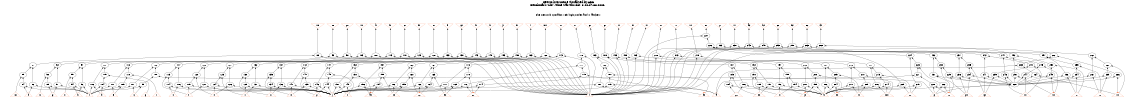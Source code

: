 # Network structure generated by ABC

digraph network {
size = "7.5,10";
center = true;
edge [dir = back];

{
  node [shape = plaintext];
  edge [style = invis];
  LevelTitle1 [label=""];
  LevelTitle2 [label=""];
  Level7 [label = ""];
  Level6 [label = ""];
  Level5 [label = ""];
  Level4 [label = ""];
  Level3 [label = ""];
  Level2 [label = ""];
  Level1 [label = ""];
  Level0 [label = ""];
  LevelTitle1 ->  LevelTitle2 ->  Level7 ->  Level6 ->  Level5 ->  Level4 ->  Level3 ->  Level2 ->  Level1 ->  Level0;
}

{
  rank = same;
  LevelTitle1;
  title1 [shape=plaintext,
          fontsize=20,
          fontname = "Times-Roman",
          label="Network structure visualized by ABC\nBenchmark \"cht\". Time was Thu Oct  8 20:27:38 2020. "
         ];
}

{
  rank = same;
  LevelTitle2;
  title2 [shape=plaintext,
          fontsize=18,
          fontname = "Times-Roman",
          label="The network contains 185 logic nodes and 0 latches.\n"
         ];
}

{
  rank = same;
  Level7;
  Node48 [label = "w0", shape = invtriangle, color = coral, fillcolor = coral];
  Node49 [label = "x0", shape = invtriangle, color = coral, fillcolor = coral];
  Node50 [label = "y0", shape = invtriangle, color = coral, fillcolor = coral];
  Node51 [label = "z0", shape = invtriangle, color = coral, fillcolor = coral];
  Node52 [label = "a1", shape = invtriangle, color = coral, fillcolor = coral];
  Node53 [label = "b1", shape = invtriangle, color = coral, fillcolor = coral];
  Node54 [label = "c1", shape = invtriangle, color = coral, fillcolor = coral];
  Node55 [label = "d1", shape = invtriangle, color = coral, fillcolor = coral];
  Node56 [label = "e1", shape = invtriangle, color = coral, fillcolor = coral];
  Node57 [label = "f1", shape = invtriangle, color = coral, fillcolor = coral];
  Node58 [label = "g1", shape = invtriangle, color = coral, fillcolor = coral];
  Node59 [label = "h1", shape = invtriangle, color = coral, fillcolor = coral];
  Node60 [label = "i1", shape = invtriangle, color = coral, fillcolor = coral];
  Node61 [label = "j1", shape = invtriangle, color = coral, fillcolor = coral];
  Node62 [label = "k1", shape = invtriangle, color = coral, fillcolor = coral];
  Node63 [label = "l1", shape = invtriangle, color = coral, fillcolor = coral];
  Node64 [label = "m1", shape = invtriangle, color = coral, fillcolor = coral];
  Node65 [label = "n1", shape = invtriangle, color = coral, fillcolor = coral];
  Node66 [label = "o1", shape = invtriangle, color = coral, fillcolor = coral];
  Node67 [label = "p1", shape = invtriangle, color = coral, fillcolor = coral];
  Node68 [label = "q1", shape = invtriangle, color = coral, fillcolor = coral];
  Node69 [label = "r1", shape = invtriangle, color = coral, fillcolor = coral];
  Node70 [label = "s1", shape = invtriangle, color = coral, fillcolor = coral];
  Node71 [label = "t1", shape = invtriangle, color = coral, fillcolor = coral];
  Node72 [label = "u1", shape = invtriangle, color = coral, fillcolor = coral];
  Node73 [label = "v1", shape = invtriangle, color = coral, fillcolor = coral];
  Node74 [label = "w1", shape = invtriangle, color = coral, fillcolor = coral];
  Node75 [label = "x1", shape = invtriangle, color = coral, fillcolor = coral];
  Node76 [label = "y1", shape = invtriangle, color = coral, fillcolor = coral];
  Node77 [label = "z1", shape = invtriangle, color = coral, fillcolor = coral];
  Node78 [label = "a2", shape = invtriangle, color = coral, fillcolor = coral];
  Node79 [label = "b2", shape = invtriangle, color = coral, fillcolor = coral];
  Node80 [label = "c2", shape = invtriangle, color = coral, fillcolor = coral];
  Node81 [label = "d2", shape = invtriangle, color = coral, fillcolor = coral];
  Node82 [label = "e2", shape = invtriangle, color = coral, fillcolor = coral];
  Node83 [label = "f2", shape = invtriangle, color = coral, fillcolor = coral];
}

{
  rank = same;
  Level6;
  Node227 [label = "227\n", shape = ellipse];
}

{
  rank = same;
  Level5;
  Node226 [label = "226\n", shape = ellipse];
  Node233 [label = "233\n", shape = ellipse];
  Node238 [label = "238\n", shape = ellipse];
  Node243 [label = "243\n", shape = ellipse];
  Node248 [label = "248\n", shape = ellipse];
  Node253 [label = "253\n", shape = ellipse];
  Node258 [label = "258\n", shape = ellipse];
  Node263 [label = "263\n", shape = ellipse];
  Node268 [label = "268\n", shape = ellipse];
}

{
  rank = same;
  Level4;
  Node88 [label = "88\n", shape = ellipse];
  Node93 [label = "93\n", shape = ellipse];
  Node98 [label = "98\n", shape = ellipse];
  Node103 [label = "103\n", shape = ellipse];
  Node108 [label = "108\n", shape = ellipse];
  Node113 [label = "113\n", shape = ellipse];
  Node118 [label = "118\n", shape = ellipse];
  Node123 [label = "123\n", shape = ellipse];
  Node128 [label = "128\n", shape = ellipse];
  Node133 [label = "133\n", shape = ellipse];
  Node138 [label = "138\n", shape = ellipse];
  Node143 [label = "143\n", shape = ellipse];
  Node148 [label = "148\n", shape = ellipse];
  Node153 [label = "153\n", shape = ellipse];
  Node158 [label = "158\n", shape = ellipse];
  Node163 [label = "163\n", shape = ellipse];
  Node168 [label = "168\n", shape = ellipse];
  Node173 [label = "173\n", shape = ellipse];
  Node178 [label = "178\n", shape = ellipse];
  Node183 [label = "183\n", shape = ellipse];
  Node188 [label = "188\n", shape = ellipse];
  Node193 [label = "193\n", shape = ellipse];
  Node198 [label = "198\n", shape = ellipse];
  Node203 [label = "203\n", shape = ellipse];
  Node208 [label = "208\n", shape = ellipse];
  Node213 [label = "213\n", shape = ellipse];
  Node218 [label = "218\n", shape = ellipse];
  Node224 [label = "224\n", shape = ellipse];
  Node232 [label = "232\n", shape = ellipse];
  Node237 [label = "237\n", shape = ellipse];
  Node242 [label = "242\n", shape = ellipse];
  Node247 [label = "247\n", shape = ellipse];
  Node252 [label = "252\n", shape = ellipse];
  Node257 [label = "257\n", shape = ellipse];
  Node262 [label = "262\n", shape = ellipse];
  Node267 [label = "267\n", shape = ellipse];
}

{
  rank = same;
  Level3;
  Node87 [label = "87\n", shape = ellipse];
  Node92 [label = "92\n", shape = ellipse];
  Node97 [label = "97\n", shape = ellipse];
  Node102 [label = "102\n", shape = ellipse];
  Node107 [label = "107\n", shape = ellipse];
  Node112 [label = "112\n", shape = ellipse];
  Node117 [label = "117\n", shape = ellipse];
  Node122 [label = "122\n", shape = ellipse];
  Node127 [label = "127\n", shape = ellipse];
  Node132 [label = "132\n", shape = ellipse];
  Node137 [label = "137\n", shape = ellipse];
  Node142 [label = "142\n", shape = ellipse];
  Node147 [label = "147\n", shape = ellipse];
  Node152 [label = "152\n", shape = ellipse];
  Node157 [label = "157\n", shape = ellipse];
  Node162 [label = "162\n", shape = ellipse];
  Node167 [label = "167\n", shape = ellipse];
  Node172 [label = "172\n", shape = ellipse];
  Node177 [label = "177\n", shape = ellipse];
  Node182 [label = "182\n", shape = ellipse];
  Node187 [label = "187\n", shape = ellipse];
  Node192 [label = "192\n", shape = ellipse];
  Node197 [label = "197\n", shape = ellipse];
  Node202 [label = "202\n", shape = ellipse];
  Node207 [label = "207\n", shape = ellipse];
  Node212 [label = "212\n", shape = ellipse];
  Node217 [label = "217\n", shape = ellipse];
  Node223 [label = "223\n", shape = ellipse];
  Node230 [label = "230\n", shape = ellipse];
  Node235 [label = "235\n", shape = ellipse];
  Node240 [label = "240\n", shape = ellipse];
  Node245 [label = "245\n", shape = ellipse];
  Node250 [label = "250\n", shape = ellipse];
  Node255 [label = "255\n", shape = ellipse];
  Node260 [label = "260\n", shape = ellipse];
  Node265 [label = "265\n", shape = ellipse];
}

{
  rank = same;
  Level2;
  Node85 [label = "85\n", shape = ellipse];
  Node90 [label = "90\n", shape = ellipse];
  Node95 [label = "95\n", shape = ellipse];
  Node100 [label = "100\n", shape = ellipse];
  Node105 [label = "105\n", shape = ellipse];
  Node110 [label = "110\n", shape = ellipse];
  Node115 [label = "115\n", shape = ellipse];
  Node120 [label = "120\n", shape = ellipse];
  Node125 [label = "125\n", shape = ellipse];
  Node130 [label = "130\n", shape = ellipse];
  Node135 [label = "135\n", shape = ellipse];
  Node140 [label = "140\n", shape = ellipse];
  Node145 [label = "145\n", shape = ellipse];
  Node150 [label = "150\n", shape = ellipse];
  Node155 [label = "155\n", shape = ellipse];
  Node160 [label = "160\n", shape = ellipse];
  Node165 [label = "165\n", shape = ellipse];
  Node170 [label = "170\n", shape = ellipse];
  Node175 [label = "175\n", shape = ellipse];
  Node180 [label = "180\n", shape = ellipse];
  Node185 [label = "185\n", shape = ellipse];
  Node190 [label = "190\n", shape = ellipse];
  Node195 [label = "195\n", shape = ellipse];
  Node200 [label = "200\n", shape = ellipse];
  Node205 [label = "205\n", shape = ellipse];
  Node210 [label = "210\n", shape = ellipse];
  Node215 [label = "215\n", shape = ellipse];
  Node221 [label = "221\n", shape = ellipse];
  Node229 [label = "229\n", shape = ellipse];
  Node231 [label = "231\n", shape = ellipse];
  Node234 [label = "234\n", shape = ellipse];
  Node236 [label = "236\n", shape = ellipse];
  Node239 [label = "239\n", shape = ellipse];
  Node241 [label = "241\n", shape = ellipse];
  Node244 [label = "244\n", shape = ellipse];
  Node246 [label = "246\n", shape = ellipse];
  Node249 [label = "249\n", shape = ellipse];
  Node251 [label = "251\n", shape = ellipse];
  Node254 [label = "254\n", shape = ellipse];
  Node256 [label = "256\n", shape = ellipse];
  Node259 [label = "259\n", shape = ellipse];
  Node261 [label = "261\n", shape = ellipse];
  Node264 [label = "264\n", shape = ellipse];
  Node266 [label = "266\n", shape = ellipse];
}

{
  rank = same;
  Level1;
  Node84 [label = "84\n", shape = ellipse];
  Node86 [label = "86\n", shape = ellipse];
  Node89 [label = "89\n", shape = ellipse];
  Node91 [label = "91\n", shape = ellipse];
  Node94 [label = "94\n", shape = ellipse];
  Node96 [label = "96\n", shape = ellipse];
  Node99 [label = "99\n", shape = ellipse];
  Node101 [label = "101\n", shape = ellipse];
  Node104 [label = "104\n", shape = ellipse];
  Node106 [label = "106\n", shape = ellipse];
  Node109 [label = "109\n", shape = ellipse];
  Node111 [label = "111\n", shape = ellipse];
  Node114 [label = "114\n", shape = ellipse];
  Node116 [label = "116\n", shape = ellipse];
  Node119 [label = "119\n", shape = ellipse];
  Node121 [label = "121\n", shape = ellipse];
  Node124 [label = "124\n", shape = ellipse];
  Node126 [label = "126\n", shape = ellipse];
  Node129 [label = "129\n", shape = ellipse];
  Node131 [label = "131\n", shape = ellipse];
  Node134 [label = "134\n", shape = ellipse];
  Node136 [label = "136\n", shape = ellipse];
  Node139 [label = "139\n", shape = ellipse];
  Node141 [label = "141\n", shape = ellipse];
  Node144 [label = "144\n", shape = ellipse];
  Node146 [label = "146\n", shape = ellipse];
  Node149 [label = "149\n", shape = ellipse];
  Node151 [label = "151\n", shape = ellipse];
  Node154 [label = "154\n", shape = ellipse];
  Node156 [label = "156\n", shape = ellipse];
  Node159 [label = "159\n", shape = ellipse];
  Node161 [label = "161\n", shape = ellipse];
  Node164 [label = "164\n", shape = ellipse];
  Node166 [label = "166\n", shape = ellipse];
  Node169 [label = "169\n", shape = ellipse];
  Node171 [label = "171\n", shape = ellipse];
  Node174 [label = "174\n", shape = ellipse];
  Node176 [label = "176\n", shape = ellipse];
  Node179 [label = "179\n", shape = ellipse];
  Node181 [label = "181\n", shape = ellipse];
  Node184 [label = "184\n", shape = ellipse];
  Node186 [label = "186\n", shape = ellipse];
  Node189 [label = "189\n", shape = ellipse];
  Node191 [label = "191\n", shape = ellipse];
  Node194 [label = "194\n", shape = ellipse];
  Node196 [label = "196\n", shape = ellipse];
  Node199 [label = "199\n", shape = ellipse];
  Node201 [label = "201\n", shape = ellipse];
  Node204 [label = "204\n", shape = ellipse];
  Node206 [label = "206\n", shape = ellipse];
  Node209 [label = "209\n", shape = ellipse];
  Node211 [label = "211\n", shape = ellipse];
  Node214 [label = "214\n", shape = ellipse];
  Node216 [label = "216\n", shape = ellipse];
  Node219 [label = "219\n", shape = ellipse];
  Node220 [label = "220\n", shape = ellipse];
  Node222 [label = "222\n", shape = ellipse];
  Node225 [label = "225\n", shape = ellipse];
  Node228 [label = "228\n", shape = ellipse];
}

{
  rank = same;
  Level0;
  Node1 [label = "a", shape = triangle, color = coral, fillcolor = coral];
  Node2 [label = "c", shape = triangle, color = coral, fillcolor = coral];
  Node3 [label = "d", shape = triangle, color = coral, fillcolor = coral];
  Node4 [label = "e", shape = triangle, color = coral, fillcolor = coral];
  Node5 [label = "f", shape = triangle, color = coral, fillcolor = coral];
  Node6 [label = "g", shape = triangle, color = coral, fillcolor = coral];
  Node7 [label = "h", shape = triangle, color = coral, fillcolor = coral];
  Node8 [label = "i", shape = triangle, color = coral, fillcolor = coral];
  Node9 [label = "j", shape = triangle, color = coral, fillcolor = coral];
  Node10 [label = "k", shape = triangle, color = coral, fillcolor = coral];
  Node11 [label = "l", shape = triangle, color = coral, fillcolor = coral];
  Node12 [label = "m", shape = triangle, color = coral, fillcolor = coral];
  Node13 [label = "n", shape = triangle, color = coral, fillcolor = coral];
  Node14 [label = "o", shape = triangle, color = coral, fillcolor = coral];
  Node15 [label = "p", shape = triangle, color = coral, fillcolor = coral];
  Node16 [label = "q", shape = triangle, color = coral, fillcolor = coral];
  Node17 [label = "r", shape = triangle, color = coral, fillcolor = coral];
  Node18 [label = "s", shape = triangle, color = coral, fillcolor = coral];
  Node19 [label = "t", shape = triangle, color = coral, fillcolor = coral];
  Node20 [label = "u", shape = triangle, color = coral, fillcolor = coral];
  Node21 [label = "v", shape = triangle, color = coral, fillcolor = coral];
  Node22 [label = "w", shape = triangle, color = coral, fillcolor = coral];
  Node23 [label = "x", shape = triangle, color = coral, fillcolor = coral];
  Node24 [label = "y", shape = triangle, color = coral, fillcolor = coral];
  Node25 [label = "z", shape = triangle, color = coral, fillcolor = coral];
  Node26 [label = "a0", shape = triangle, color = coral, fillcolor = coral];
  Node27 [label = "b0", shape = triangle, color = coral, fillcolor = coral];
  Node28 [label = "c0", shape = triangle, color = coral, fillcolor = coral];
  Node29 [label = "d0", shape = triangle, color = coral, fillcolor = coral];
  Node30 [label = "e0", shape = triangle, color = coral, fillcolor = coral];
  Node31 [label = "f0", shape = triangle, color = coral, fillcolor = coral];
  Node32 [label = "g0", shape = triangle, color = coral, fillcolor = coral];
  Node33 [label = "h0", shape = triangle, color = coral, fillcolor = coral];
  Node34 [label = "i0", shape = triangle, color = coral, fillcolor = coral];
  Node35 [label = "j0", shape = triangle, color = coral, fillcolor = coral];
  Node36 [label = "k0", shape = triangle, color = coral, fillcolor = coral];
  Node37 [label = "l0", shape = triangle, color = coral, fillcolor = coral];
  Node38 [label = "m0", shape = triangle, color = coral, fillcolor = coral];
  Node39 [label = "n0", shape = triangle, color = coral, fillcolor = coral];
  Node40 [label = "o0", shape = triangle, color = coral, fillcolor = coral];
  Node41 [label = "p0", shape = triangle, color = coral, fillcolor = coral];
  Node42 [label = "q0", shape = triangle, color = coral, fillcolor = coral];
  Node43 [label = "r0", shape = triangle, color = coral, fillcolor = coral];
  Node44 [label = "s0", shape = triangle, color = coral, fillcolor = coral];
  Node45 [label = "t0", shape = triangle, color = coral, fillcolor = coral];
  Node46 [label = "u0", shape = triangle, color = coral, fillcolor = coral];
  Node47 [label = "v0", shape = triangle, color = coral, fillcolor = coral];
}

title1 -> title2 [style = invis];
title2 -> Node48 [style = invis];
title2 -> Node49 [style = invis];
title2 -> Node50 [style = invis];
title2 -> Node51 [style = invis];
title2 -> Node52 [style = invis];
title2 -> Node53 [style = invis];
title2 -> Node54 [style = invis];
title2 -> Node55 [style = invis];
title2 -> Node56 [style = invis];
title2 -> Node57 [style = invis];
title2 -> Node58 [style = invis];
title2 -> Node59 [style = invis];
title2 -> Node60 [style = invis];
title2 -> Node61 [style = invis];
title2 -> Node62 [style = invis];
title2 -> Node63 [style = invis];
title2 -> Node64 [style = invis];
title2 -> Node65 [style = invis];
title2 -> Node66 [style = invis];
title2 -> Node67 [style = invis];
title2 -> Node68 [style = invis];
title2 -> Node69 [style = invis];
title2 -> Node70 [style = invis];
title2 -> Node71 [style = invis];
title2 -> Node72 [style = invis];
title2 -> Node73 [style = invis];
title2 -> Node74 [style = invis];
title2 -> Node75 [style = invis];
title2 -> Node76 [style = invis];
title2 -> Node77 [style = invis];
title2 -> Node78 [style = invis];
title2 -> Node79 [style = invis];
title2 -> Node80 [style = invis];
title2 -> Node81 [style = invis];
title2 -> Node82 [style = invis];
title2 -> Node83 [style = invis];
Node48 -> Node49 [style = invis];
Node49 -> Node50 [style = invis];
Node50 -> Node51 [style = invis];
Node51 -> Node52 [style = invis];
Node52 -> Node53 [style = invis];
Node53 -> Node54 [style = invis];
Node54 -> Node55 [style = invis];
Node55 -> Node56 [style = invis];
Node56 -> Node57 [style = invis];
Node57 -> Node58 [style = invis];
Node58 -> Node59 [style = invis];
Node59 -> Node60 [style = invis];
Node60 -> Node61 [style = invis];
Node61 -> Node62 [style = invis];
Node62 -> Node63 [style = invis];
Node63 -> Node64 [style = invis];
Node64 -> Node65 [style = invis];
Node65 -> Node66 [style = invis];
Node66 -> Node67 [style = invis];
Node67 -> Node68 [style = invis];
Node68 -> Node69 [style = invis];
Node69 -> Node70 [style = invis];
Node70 -> Node71 [style = invis];
Node71 -> Node72 [style = invis];
Node72 -> Node73 [style = invis];
Node73 -> Node74 [style = invis];
Node74 -> Node75 [style = invis];
Node75 -> Node76 [style = invis];
Node76 -> Node77 [style = invis];
Node77 -> Node78 [style = invis];
Node78 -> Node79 [style = invis];
Node79 -> Node80 [style = invis];
Node80 -> Node81 [style = invis];
Node81 -> Node82 [style = invis];
Node82 -> Node83 [style = invis];
Node48 -> Node88 [style = solid];
Node49 -> Node93 [style = solid];
Node50 -> Node98 [style = solid];
Node51 -> Node103 [style = solid];
Node52 -> Node108 [style = solid];
Node53 -> Node113 [style = solid];
Node54 -> Node118 [style = solid];
Node55 -> Node123 [style = solid];
Node56 -> Node128 [style = solid];
Node57 -> Node133 [style = solid];
Node58 -> Node138 [style = solid];
Node59 -> Node143 [style = solid];
Node60 -> Node148 [style = solid];
Node61 -> Node153 [style = solid];
Node62 -> Node158 [style = solid];
Node63 -> Node163 [style = solid];
Node64 -> Node168 [style = solid];
Node65 -> Node173 [style = solid];
Node66 -> Node178 [style = solid];
Node67 -> Node183 [style = solid];
Node68 -> Node188 [style = solid];
Node69 -> Node193 [style = solid];
Node70 -> Node198 [style = solid];
Node71 -> Node203 [style = solid];
Node72 -> Node208 [style = solid];
Node73 -> Node213 [style = solid];
Node74 -> Node218 [style = solid];
Node75 -> Node227 [style = solid];
Node76 -> Node233 [style = solid];
Node77 -> Node238 [style = solid];
Node78 -> Node243 [style = solid];
Node79 -> Node248 [style = solid];
Node80 -> Node253 [style = solid];
Node81 -> Node258 [style = solid];
Node82 -> Node263 [style = solid];
Node83 -> Node268 [style = solid];
Node84 -> Node5 [style = solid];
Node84 -> Node8 [style = solid];
Node85 -> Node12 [style = solid];
Node85 -> Node84 [style = solid];
Node86 -> Node5 [style = solid];
Node86 -> Node8 [style = solid];
Node87 -> Node85 [style = solid];
Node87 -> Node86 [style = solid];
Node88 -> Node11 [style = solid];
Node88 -> Node87 [style = solid];
Node89 -> Node6 [style = solid];
Node89 -> Node8 [style = solid];
Node90 -> Node13 [style = solid];
Node90 -> Node89 [style = solid];
Node91 -> Node6 [style = solid];
Node91 -> Node8 [style = solid];
Node92 -> Node90 [style = solid];
Node92 -> Node91 [style = solid];
Node93 -> Node11 [style = solid];
Node93 -> Node92 [style = solid];
Node94 -> Node7 [style = solid];
Node94 -> Node8 [style = solid];
Node95 -> Node14 [style = solid];
Node95 -> Node94 [style = solid];
Node96 -> Node7 [style = solid];
Node96 -> Node8 [style = solid];
Node97 -> Node95 [style = solid];
Node97 -> Node96 [style = solid];
Node98 -> Node11 [style = solid];
Node98 -> Node97 [style = solid];
Node99 -> Node2 [style = solid];
Node99 -> Node8 [style = solid];
Node100 -> Node15 [style = solid];
Node100 -> Node99 [style = solid];
Node101 -> Node2 [style = solid];
Node101 -> Node8 [style = solid];
Node102 -> Node100 [style = solid];
Node102 -> Node101 [style = solid];
Node103 -> Node11 [style = solid];
Node103 -> Node102 [style = solid];
Node104 -> Node3 [style = solid];
Node104 -> Node8 [style = solid];
Node105 -> Node16 [style = solid];
Node105 -> Node104 [style = solid];
Node106 -> Node3 [style = solid];
Node106 -> Node8 [style = solid];
Node107 -> Node105 [style = solid];
Node107 -> Node106 [style = solid];
Node108 -> Node11 [style = solid];
Node108 -> Node107 [style = solid];
Node109 -> Node4 [style = solid];
Node109 -> Node8 [style = solid];
Node110 -> Node17 [style = solid];
Node110 -> Node109 [style = solid];
Node111 -> Node4 [style = solid];
Node111 -> Node8 [style = solid];
Node112 -> Node110 [style = solid];
Node112 -> Node111 [style = solid];
Node113 -> Node11 [style = solid];
Node113 -> Node112 [style = solid];
Node114 -> Node9 [style = solid];
Node114 -> Node18 [style = solid];
Node115 -> Node19 [style = solid];
Node115 -> Node114 [style = solid];
Node116 -> Node9 [style = solid];
Node116 -> Node18 [style = solid];
Node117 -> Node115 [style = solid];
Node117 -> Node116 [style = solid];
Node118 -> Node11 [style = solid];
Node118 -> Node117 [style = solid];
Node119 -> Node9 [style = solid];
Node119 -> Node19 [style = solid];
Node120 -> Node20 [style = solid];
Node120 -> Node119 [style = solid];
Node121 -> Node9 [style = solid];
Node121 -> Node19 [style = solid];
Node122 -> Node120 [style = solid];
Node122 -> Node121 [style = solid];
Node123 -> Node11 [style = solid];
Node123 -> Node122 [style = solid];
Node124 -> Node9 [style = solid];
Node124 -> Node20 [style = solid];
Node125 -> Node21 [style = solid];
Node125 -> Node124 [style = solid];
Node126 -> Node9 [style = solid];
Node126 -> Node20 [style = solid];
Node127 -> Node125 [style = solid];
Node127 -> Node126 [style = solid];
Node128 -> Node11 [style = solid];
Node128 -> Node127 [style = solid];
Node129 -> Node9 [style = solid];
Node129 -> Node21 [style = solid];
Node130 -> Node22 [style = solid];
Node130 -> Node129 [style = solid];
Node131 -> Node9 [style = solid];
Node131 -> Node21 [style = solid];
Node132 -> Node130 [style = solid];
Node132 -> Node131 [style = solid];
Node133 -> Node11 [style = solid];
Node133 -> Node132 [style = solid];
Node134 -> Node9 [style = solid];
Node134 -> Node22 [style = solid];
Node135 -> Node23 [style = solid];
Node135 -> Node134 [style = solid];
Node136 -> Node9 [style = solid];
Node136 -> Node22 [style = solid];
Node137 -> Node135 [style = solid];
Node137 -> Node136 [style = solid];
Node138 -> Node11 [style = solid];
Node138 -> Node137 [style = solid];
Node139 -> Node9 [style = solid];
Node139 -> Node23 [style = solid];
Node140 -> Node24 [style = solid];
Node140 -> Node139 [style = solid];
Node141 -> Node9 [style = solid];
Node141 -> Node23 [style = solid];
Node142 -> Node140 [style = solid];
Node142 -> Node141 [style = solid];
Node143 -> Node11 [style = solid];
Node143 -> Node142 [style = solid];
Node144 -> Node9 [style = solid];
Node144 -> Node24 [style = solid];
Node145 -> Node25 [style = solid];
Node145 -> Node144 [style = solid];
Node146 -> Node9 [style = solid];
Node146 -> Node24 [style = solid];
Node147 -> Node145 [style = solid];
Node147 -> Node146 [style = solid];
Node148 -> Node11 [style = solid];
Node148 -> Node147 [style = solid];
Node149 -> Node9 [style = solid];
Node149 -> Node25 [style = solid];
Node150 -> Node26 [style = solid];
Node150 -> Node149 [style = solid];
Node151 -> Node9 [style = solid];
Node151 -> Node25 [style = solid];
Node152 -> Node150 [style = solid];
Node152 -> Node151 [style = solid];
Node153 -> Node11 [style = solid];
Node153 -> Node152 [style = solid];
Node154 -> Node9 [style = solid];
Node154 -> Node26 [style = solid];
Node155 -> Node27 [style = solid];
Node155 -> Node154 [style = solid];
Node156 -> Node9 [style = solid];
Node156 -> Node26 [style = solid];
Node157 -> Node155 [style = solid];
Node157 -> Node156 [style = solid];
Node158 -> Node11 [style = solid];
Node158 -> Node157 [style = solid];
Node159 -> Node9 [style = solid];
Node159 -> Node27 [style = solid];
Node160 -> Node28 [style = solid];
Node160 -> Node159 [style = solid];
Node161 -> Node9 [style = solid];
Node161 -> Node27 [style = solid];
Node162 -> Node160 [style = solid];
Node162 -> Node161 [style = solid];
Node163 -> Node11 [style = solid];
Node163 -> Node162 [style = solid];
Node164 -> Node9 [style = solid];
Node164 -> Node28 [style = solid];
Node165 -> Node29 [style = solid];
Node165 -> Node164 [style = solid];
Node166 -> Node9 [style = solid];
Node166 -> Node28 [style = solid];
Node167 -> Node165 [style = solid];
Node167 -> Node166 [style = solid];
Node168 -> Node11 [style = solid];
Node168 -> Node167 [style = solid];
Node169 -> Node9 [style = solid];
Node169 -> Node29 [style = solid];
Node170 -> Node30 [style = solid];
Node170 -> Node169 [style = solid];
Node171 -> Node9 [style = solid];
Node171 -> Node29 [style = solid];
Node172 -> Node170 [style = solid];
Node172 -> Node171 [style = solid];
Node173 -> Node11 [style = solid];
Node173 -> Node172 [style = solid];
Node174 -> Node9 [style = solid];
Node174 -> Node30 [style = solid];
Node175 -> Node31 [style = solid];
Node175 -> Node174 [style = solid];
Node176 -> Node9 [style = solid];
Node176 -> Node30 [style = solid];
Node177 -> Node175 [style = solid];
Node177 -> Node176 [style = solid];
Node178 -> Node11 [style = solid];
Node178 -> Node177 [style = solid];
Node179 -> Node1 [style = solid];
Node179 -> Node9 [style = solid];
Node180 -> Node31 [style = solid];
Node180 -> Node179 [style = solid];
Node181 -> Node1 [style = solid];
Node181 -> Node9 [style = solid];
Node182 -> Node180 [style = solid];
Node182 -> Node181 [style = solid];
Node183 -> Node11 [style = solid];
Node183 -> Node182 [style = solid];
Node184 -> Node10 [style = solid];
Node184 -> Node32 [style = solid];
Node185 -> Node33 [style = solid];
Node185 -> Node184 [style = solid];
Node186 -> Node10 [style = solid];
Node186 -> Node32 [style = solid];
Node187 -> Node185 [style = solid];
Node187 -> Node186 [style = solid];
Node188 -> Node11 [style = solid];
Node188 -> Node187 [style = solid];
Node189 -> Node10 [style = solid];
Node189 -> Node33 [style = solid];
Node190 -> Node34 [style = solid];
Node190 -> Node189 [style = solid];
Node191 -> Node10 [style = solid];
Node191 -> Node33 [style = solid];
Node192 -> Node190 [style = solid];
Node192 -> Node191 [style = solid];
Node193 -> Node11 [style = solid];
Node193 -> Node192 [style = solid];
Node194 -> Node10 [style = solid];
Node194 -> Node34 [style = solid];
Node195 -> Node35 [style = solid];
Node195 -> Node194 [style = solid];
Node196 -> Node10 [style = solid];
Node196 -> Node34 [style = solid];
Node197 -> Node195 [style = solid];
Node197 -> Node196 [style = solid];
Node198 -> Node11 [style = solid];
Node198 -> Node197 [style = solid];
Node199 -> Node10 [style = solid];
Node199 -> Node35 [style = solid];
Node200 -> Node36 [style = solid];
Node200 -> Node199 [style = solid];
Node201 -> Node10 [style = solid];
Node201 -> Node35 [style = solid];
Node202 -> Node200 [style = solid];
Node202 -> Node201 [style = solid];
Node203 -> Node11 [style = solid];
Node203 -> Node202 [style = solid];
Node204 -> Node10 [style = solid];
Node204 -> Node36 [style = solid];
Node205 -> Node37 [style = solid];
Node205 -> Node204 [style = solid];
Node206 -> Node10 [style = solid];
Node206 -> Node36 [style = solid];
Node207 -> Node205 [style = solid];
Node207 -> Node206 [style = solid];
Node208 -> Node11 [style = solid];
Node208 -> Node207 [style = solid];
Node209 -> Node10 [style = solid];
Node209 -> Node37 [style = solid];
Node210 -> Node38 [style = solid];
Node210 -> Node209 [style = solid];
Node211 -> Node10 [style = solid];
Node211 -> Node37 [style = solid];
Node212 -> Node210 [style = solid];
Node212 -> Node211 [style = solid];
Node213 -> Node11 [style = solid];
Node213 -> Node212 [style = solid];
Node214 -> Node10 [style = solid];
Node214 -> Node38 [style = solid];
Node215 -> Node39 [style = solid];
Node215 -> Node214 [style = solid];
Node216 -> Node10 [style = solid];
Node216 -> Node38 [style = solid];
Node217 -> Node215 [style = solid];
Node217 -> Node216 [style = solid];
Node218 -> Node11 [style = solid];
Node218 -> Node217 [style = solid];
Node219 -> Node10 [style = solid];
Node219 -> Node39 [style = solid];
Node220 -> Node15 [style = solid];
Node220 -> Node40 [style = solid];
Node221 -> Node1 [style = solid];
Node221 -> Node220 [style = solid];
Node222 -> Node15 [style = solid];
Node222 -> Node40 [style = solid];
Node223 -> Node221 [style = solid];
Node223 -> Node222 [style = solid];
Node224 -> Node219 [style = solid];
Node224 -> Node223 [style = solid];
Node225 -> Node10 [style = solid];
Node225 -> Node39 [style = solid];
Node226 -> Node224 [style = solid];
Node226 -> Node225 [style = solid];
Node227 -> Node11 [style = solid];
Node227 -> Node226 [style = solid];
Node228 -> Node10 [style = solid];
Node228 -> Node15 [style = solid];
Node229 -> Node40 [style = solid];
Node229 -> Node228 [style = solid];
Node230 -> Node41 [style = solid];
Node230 -> Node229 [style = solid];
Node231 -> Node40 [style = solid];
Node231 -> Node228 [style = solid];
Node232 -> Node230 [style = solid];
Node232 -> Node231 [style = solid];
Node233 -> Node11 [style = solid];
Node233 -> Node232 [style = solid];
Node234 -> Node41 [style = solid];
Node234 -> Node228 [style = solid];
Node235 -> Node42 [style = solid];
Node235 -> Node234 [style = solid];
Node236 -> Node41 [style = solid];
Node236 -> Node228 [style = solid];
Node237 -> Node235 [style = solid];
Node237 -> Node236 [style = solid];
Node238 -> Node11 [style = solid];
Node238 -> Node237 [style = solid];
Node239 -> Node42 [style = solid];
Node239 -> Node228 [style = solid];
Node240 -> Node43 [style = solid];
Node240 -> Node239 [style = solid];
Node241 -> Node42 [style = solid];
Node241 -> Node228 [style = solid];
Node242 -> Node240 [style = solid];
Node242 -> Node241 [style = solid];
Node243 -> Node11 [style = solid];
Node243 -> Node242 [style = solid];
Node244 -> Node43 [style = solid];
Node244 -> Node228 [style = solid];
Node245 -> Node44 [style = solid];
Node245 -> Node244 [style = solid];
Node246 -> Node43 [style = solid];
Node246 -> Node228 [style = solid];
Node247 -> Node245 [style = solid];
Node247 -> Node246 [style = solid];
Node248 -> Node11 [style = solid];
Node248 -> Node247 [style = solid];
Node249 -> Node44 [style = solid];
Node249 -> Node228 [style = solid];
Node250 -> Node45 [style = solid];
Node250 -> Node249 [style = solid];
Node251 -> Node44 [style = solid];
Node251 -> Node228 [style = solid];
Node252 -> Node250 [style = solid];
Node252 -> Node251 [style = solid];
Node253 -> Node11 [style = solid];
Node253 -> Node252 [style = solid];
Node254 -> Node45 [style = solid];
Node254 -> Node228 [style = solid];
Node255 -> Node46 [style = solid];
Node255 -> Node254 [style = solid];
Node256 -> Node45 [style = solid];
Node256 -> Node228 [style = solid];
Node257 -> Node255 [style = solid];
Node257 -> Node256 [style = solid];
Node258 -> Node11 [style = solid];
Node258 -> Node257 [style = solid];
Node259 -> Node46 [style = solid];
Node259 -> Node228 [style = solid];
Node260 -> Node47 [style = solid];
Node260 -> Node259 [style = solid];
Node261 -> Node46 [style = solid];
Node261 -> Node228 [style = solid];
Node262 -> Node260 [style = solid];
Node262 -> Node261 [style = solid];
Node263 -> Node11 [style = solid];
Node263 -> Node262 [style = solid];
Node264 -> Node47 [style = solid];
Node264 -> Node228 [style = solid];
Node265 -> Node1 [style = solid];
Node265 -> Node264 [style = solid];
Node266 -> Node47 [style = solid];
Node266 -> Node228 [style = solid];
Node267 -> Node265 [style = solid];
Node267 -> Node266 [style = solid];
Node268 -> Node11 [style = solid];
Node268 -> Node267 [style = solid];
}

